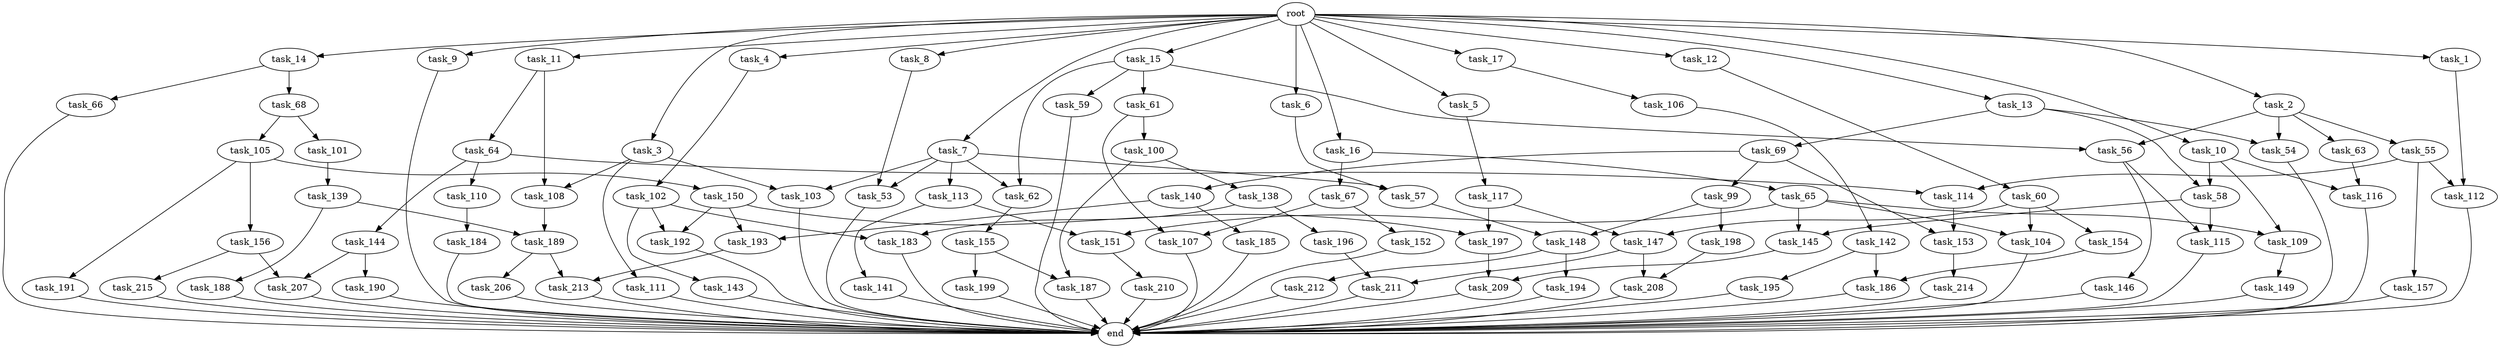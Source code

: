 digraph G {
  task_11 [size="2.048000"];
  task_195 [size="1099511627.776000"];
  task_138 [size="841813590.016000"];
  task_64 [size="618475290.624000"];
  task_17 [size="2.048000"];
  task_190 [size="841813590.016000"];
  task_69 [size="1717986918.400000"];
  task_62 [size="498216206.336000"];
  task_104 [size="1529008357.376000"];
  task_209 [size="223338299.392000"];
  task_113 [size="68719476.736000"];
  task_189 [size="2010044694.528000"];
  task_199 [size="1099511627.776000"];
  task_59 [size="429496729.600000"];
  task_197 [size="2336462209.024000"];
  task_139 [size="154618822.656000"];
  task_67 [size="154618822.656000"];
  task_56 [size="1529008357.376000"];
  task_109 [size="1047972020.224000"];
  task_7 [size="2.048000"];
  task_192 [size="2336462209.024000"];
  task_214 [size="274877906.944000"];
  task_157 [size="841813590.016000"];
  task_185 [size="274877906.944000"];
  task_115 [size="498216206.336000"];
  task_211 [size="2559800508.416000"];
  end [size="0.000000"];
  task_206 [size="154618822.656000"];
  task_63 [size="1099511627.776000"];
  task_61 [size="429496729.600000"];
  task_55 [size="1099511627.776000"];
  task_54 [size="2817498546.176000"];
  task_107 [size="343597383.680000"];
  task_196 [size="429496729.600000"];
  task_112 [size="1941325217.792000"];
  task_142 [size="274877906.944000"];
  task_105 [size="1099511627.776000"];
  task_193 [size="893353197.568000"];
  task_198 [size="1717986918.400000"];
  task_145 [size="858993459.200000"];
  task_3 [size="2.048000"];
  task_207 [size="2559800508.416000"];
  task_14 [size="2.048000"];
  task_187 [size="1941325217.792000"];
  task_153 [size="996432412.672000"];
  task_53 [size="137438953.472000"];
  task_215 [size="1717986918.400000"];
  task_147 [size="2817498546.176000"];
  task_57 [size="910533066.752000"];
  task_108 [size="1717986918.400000"];
  task_146 [size="68719476.736000"];
  task_100 [size="68719476.736000"];
  task_9 [size="2.048000"];
  task_149 [size="1717986918.400000"];
  task_16 [size="2.048000"];
  task_58 [size="2336462209.024000"];
  task_8 [size="2.048000"];
  task_15 [size="2.048000"];
  root [size="0.000000"];
  task_184 [size="154618822.656000"];
  task_212 [size="1099511627.776000"];
  task_65 [size="154618822.656000"];
  task_4 [size="2.048000"];
  task_60 [size="429496729.600000"];
  task_13 [size="2.048000"];
  task_143 [size="1717986918.400000"];
  task_194 [size="1099511627.776000"];
  task_66 [size="274877906.944000"];
  task_210 [size="1391569403.904000"];
  task_5 [size="2.048000"];
  task_144 [size="1717986918.400000"];
  task_99 [size="841813590.016000"];
  task_154 [size="1099511627.776000"];
  task_188 [size="1391569403.904000"];
  task_6 [size="2.048000"];
  task_116 [size="2336462209.024000"];
  task_150 [size="841813590.016000"];
  task_152 [size="274877906.944000"];
  task_106 [size="274877906.944000"];
  task_117 [size="1717986918.400000"];
  task_213 [size="773094113.280000"];
  task_155 [size="1099511627.776000"];
  task_10 [size="2.048000"];
  task_110 [size="1717986918.400000"];
  task_148 [size="1786706395.136000"];
  task_186 [size="1254130450.432000"];
  task_103 [size="1168231104.512000"];
  task_141 [size="68719476.736000"];
  task_183 [size="2147483648.000000"];
  task_208 [size="2559800508.416000"];
  task_140 [size="841813590.016000"];
  task_151 [size="498216206.336000"];
  task_156 [size="841813590.016000"];
  task_68 [size="274877906.944000"];
  task_2 [size="2.048000"];
  task_114 [size="2559800508.416000"];
  task_12 [size="2.048000"];
  task_111 [size="1099511627.776000"];
  task_191 [size="841813590.016000"];
  task_102 [size="1391569403.904000"];
  task_101 [size="1099511627.776000"];
  task_1 [size="2.048000"];

  task_11 -> task_108 [size="301989888.000000"];
  task_11 -> task_64 [size="301989888.000000"];
  task_195 -> end [size="1.000000"];
  task_138 -> task_183 [size="209715200.000000"];
  task_138 -> task_196 [size="209715200.000000"];
  task_64 -> task_110 [size="838860800.000000"];
  task_64 -> task_144 [size="838860800.000000"];
  task_64 -> task_114 [size="838860800.000000"];
  task_17 -> task_106 [size="134217728.000000"];
  task_190 -> end [size="1.000000"];
  task_69 -> task_99 [size="411041792.000000"];
  task_69 -> task_140 [size="411041792.000000"];
  task_69 -> task_153 [size="411041792.000000"];
  task_62 -> task_155 [size="536870912.000000"];
  task_104 -> end [size="1.000000"];
  task_209 -> end [size="1.000000"];
  task_113 -> task_151 [size="33554432.000000"];
  task_113 -> task_141 [size="33554432.000000"];
  task_189 -> task_206 [size="75497472.000000"];
  task_189 -> task_213 [size="75497472.000000"];
  task_199 -> end [size="1.000000"];
  task_59 -> end [size="1.000000"];
  task_197 -> task_209 [size="75497472.000000"];
  task_139 -> task_188 [size="679477248.000000"];
  task_139 -> task_189 [size="679477248.000000"];
  task_67 -> task_152 [size="134217728.000000"];
  task_67 -> task_107 [size="134217728.000000"];
  task_56 -> task_146 [size="33554432.000000"];
  task_56 -> task_115 [size="33554432.000000"];
  task_109 -> task_149 [size="838860800.000000"];
  task_7 -> task_53 [size="33554432.000000"];
  task_7 -> task_57 [size="33554432.000000"];
  task_7 -> task_62 [size="33554432.000000"];
  task_7 -> task_103 [size="33554432.000000"];
  task_7 -> task_113 [size="33554432.000000"];
  task_192 -> end [size="1.000000"];
  task_214 -> end [size="1.000000"];
  task_157 -> end [size="1.000000"];
  task_185 -> end [size="1.000000"];
  task_115 -> end [size="1.000000"];
  task_211 -> end [size="1.000000"];
  task_206 -> end [size="1.000000"];
  task_63 -> task_116 [size="838860800.000000"];
  task_61 -> task_100 [size="33554432.000000"];
  task_61 -> task_107 [size="33554432.000000"];
  task_55 -> task_112 [size="411041792.000000"];
  task_55 -> task_157 [size="411041792.000000"];
  task_55 -> task_114 [size="411041792.000000"];
  task_54 -> end [size="1.000000"];
  task_107 -> end [size="1.000000"];
  task_196 -> task_211 [size="411041792.000000"];
  task_112 -> end [size="1.000000"];
  task_142 -> task_195 [size="536870912.000000"];
  task_142 -> task_186 [size="536870912.000000"];
  task_105 -> task_156 [size="411041792.000000"];
  task_105 -> task_191 [size="411041792.000000"];
  task_105 -> task_150 [size="411041792.000000"];
  task_193 -> task_213 [size="301989888.000000"];
  task_198 -> task_208 [size="411041792.000000"];
  task_145 -> task_209 [size="33554432.000000"];
  task_3 -> task_108 [size="536870912.000000"];
  task_3 -> task_103 [size="536870912.000000"];
  task_3 -> task_111 [size="536870912.000000"];
  task_207 -> end [size="1.000000"];
  task_14 -> task_66 [size="134217728.000000"];
  task_14 -> task_68 [size="134217728.000000"];
  task_187 -> end [size="1.000000"];
  task_153 -> task_214 [size="134217728.000000"];
  task_53 -> end [size="1.000000"];
  task_215 -> end [size="1.000000"];
  task_147 -> task_208 [size="838860800.000000"];
  task_147 -> task_211 [size="838860800.000000"];
  task_57 -> task_148 [size="33554432.000000"];
  task_108 -> task_189 [size="301989888.000000"];
  task_146 -> end [size="1.000000"];
  task_100 -> task_187 [size="411041792.000000"];
  task_100 -> task_138 [size="411041792.000000"];
  task_9 -> end [size="1.000000"];
  task_149 -> end [size="1.000000"];
  task_16 -> task_65 [size="75497472.000000"];
  task_16 -> task_67 [size="75497472.000000"];
  task_58 -> task_145 [size="209715200.000000"];
  task_58 -> task_115 [size="209715200.000000"];
  task_8 -> task_53 [size="33554432.000000"];
  task_15 -> task_61 [size="209715200.000000"];
  task_15 -> task_62 [size="209715200.000000"];
  task_15 -> task_56 [size="209715200.000000"];
  task_15 -> task_59 [size="209715200.000000"];
  root -> task_15 [size="1.000000"];
  root -> task_16 [size="1.000000"];
  root -> task_5 [size="1.000000"];
  root -> task_11 [size="1.000000"];
  root -> task_3 [size="1.000000"];
  root -> task_12 [size="1.000000"];
  root -> task_8 [size="1.000000"];
  root -> task_6 [size="1.000000"];
  root -> task_17 [size="1.000000"];
  root -> task_7 [size="1.000000"];
  root -> task_1 [size="1.000000"];
  root -> task_4 [size="1.000000"];
  root -> task_2 [size="1.000000"];
  root -> task_13 [size="1.000000"];
  root -> task_14 [size="1.000000"];
  root -> task_9 [size="1.000000"];
  root -> task_10 [size="1.000000"];
  task_184 -> end [size="1.000000"];
  task_212 -> end [size="1.000000"];
  task_65 -> task_109 [size="209715200.000000"];
  task_65 -> task_151 [size="209715200.000000"];
  task_65 -> task_145 [size="209715200.000000"];
  task_65 -> task_104 [size="209715200.000000"];
  task_4 -> task_102 [size="679477248.000000"];
  task_60 -> task_104 [size="536870912.000000"];
  task_60 -> task_147 [size="536870912.000000"];
  task_60 -> task_154 [size="536870912.000000"];
  task_13 -> task_58 [size="838860800.000000"];
  task_13 -> task_54 [size="838860800.000000"];
  task_13 -> task_69 [size="838860800.000000"];
  task_143 -> end [size="1.000000"];
  task_194 -> end [size="1.000000"];
  task_66 -> end [size="1.000000"];
  task_210 -> end [size="1.000000"];
  task_5 -> task_117 [size="838860800.000000"];
  task_144 -> task_207 [size="411041792.000000"];
  task_144 -> task_190 [size="411041792.000000"];
  task_99 -> task_198 [size="838860800.000000"];
  task_99 -> task_148 [size="838860800.000000"];
  task_154 -> task_186 [size="75497472.000000"];
  task_188 -> end [size="1.000000"];
  task_6 -> task_57 [size="411041792.000000"];
  task_116 -> end [size="1.000000"];
  task_150 -> task_197 [size="301989888.000000"];
  task_150 -> task_192 [size="301989888.000000"];
  task_150 -> task_193 [size="301989888.000000"];
  task_152 -> end [size="1.000000"];
  task_106 -> task_142 [size="134217728.000000"];
  task_117 -> task_197 [size="838860800.000000"];
  task_117 -> task_147 [size="838860800.000000"];
  task_213 -> end [size="1.000000"];
  task_155 -> task_199 [size="536870912.000000"];
  task_155 -> task_187 [size="536870912.000000"];
  task_10 -> task_109 [size="301989888.000000"];
  task_10 -> task_58 [size="301989888.000000"];
  task_10 -> task_116 [size="301989888.000000"];
  task_110 -> task_184 [size="75497472.000000"];
  task_148 -> task_212 [size="536870912.000000"];
  task_148 -> task_194 [size="536870912.000000"];
  task_186 -> end [size="1.000000"];
  task_103 -> end [size="1.000000"];
  task_141 -> end [size="1.000000"];
  task_183 -> end [size="1.000000"];
  task_208 -> end [size="1.000000"];
  task_140 -> task_185 [size="134217728.000000"];
  task_140 -> task_193 [size="134217728.000000"];
  task_151 -> task_210 [size="679477248.000000"];
  task_156 -> task_207 [size="838860800.000000"];
  task_156 -> task_215 [size="838860800.000000"];
  task_68 -> task_105 [size="536870912.000000"];
  task_68 -> task_101 [size="536870912.000000"];
  task_2 -> task_55 [size="536870912.000000"];
  task_2 -> task_54 [size="536870912.000000"];
  task_2 -> task_56 [size="536870912.000000"];
  task_2 -> task_63 [size="536870912.000000"];
  task_114 -> task_153 [size="75497472.000000"];
  task_12 -> task_60 [size="209715200.000000"];
  task_111 -> end [size="1.000000"];
  task_191 -> end [size="1.000000"];
  task_102 -> task_143 [size="838860800.000000"];
  task_102 -> task_192 [size="838860800.000000"];
  task_102 -> task_183 [size="838860800.000000"];
  task_101 -> task_139 [size="75497472.000000"];
  task_1 -> task_112 [size="536870912.000000"];
}
